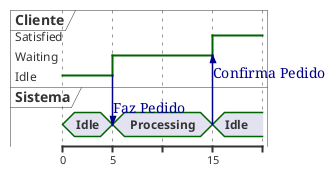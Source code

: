 @startuml
robust "Cliente" as C
concise "Sistema" as S

@0
C is Idle
S is Idle

@+5
C -> S: Faz Pedido
C is Waiting
S is Processing

@+10
S --> C: Confirma Pedido
C is Satisfied
S is Idle
@enduml


